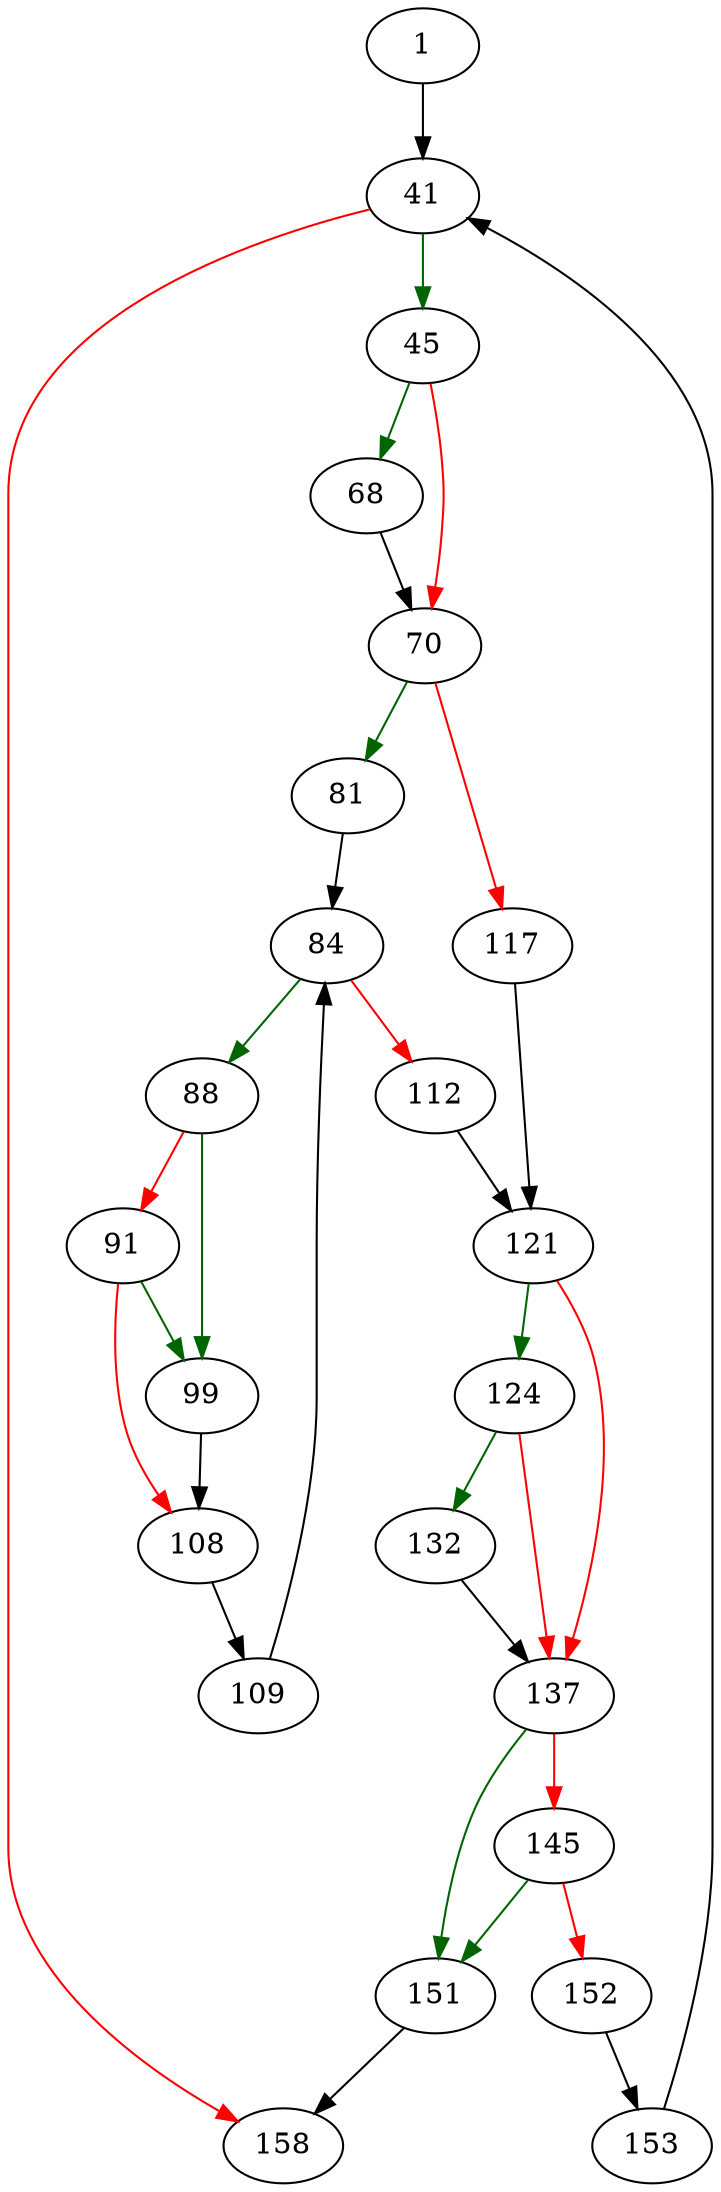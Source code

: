 strict digraph "whereLoopAddAll" {
	// Node definitions.
	1 [entry=true];
	41;
	45;
	158;
	68;
	70;
	81;
	117;
	84;
	88;
	112;
	99;
	91;
	108;
	109;
	121;
	124;
	137;
	132;
	151;
	145;
	152;
	153;

	// Edge definitions.
	1 -> 41;
	41 -> 45 [
		color=darkgreen
		cond=true
	];
	41 -> 158 [
		color=red
		cond=false
	];
	45 -> 68 [
		color=darkgreen
		cond=true
	];
	45 -> 70 [
		color=red
		cond=false
	];
	68 -> 70;
	70 -> 81 [
		color=darkgreen
		cond=true
	];
	70 -> 117 [
		color=red
		cond=false
	];
	81 -> 84;
	117 -> 121;
	84 -> 88 [
		color=darkgreen
		cond=true
	];
	84 -> 112 [
		color=red
		cond=false
	];
	88 -> 99 [
		color=darkgreen
		cond=true
	];
	88 -> 91 [
		color=red
		cond=false
	];
	112 -> 121;
	99 -> 108;
	91 -> 99 [
		color=darkgreen
		cond=true
	];
	91 -> 108 [
		color=red
		cond=false
	];
	108 -> 109;
	109 -> 84;
	121 -> 124 [
		color=darkgreen
		cond=true
	];
	121 -> 137 [
		color=red
		cond=false
	];
	124 -> 137 [
		color=red
		cond=false
	];
	124 -> 132 [
		color=darkgreen
		cond=true
	];
	137 -> 151 [
		color=darkgreen
		cond=true
	];
	137 -> 145 [
		color=red
		cond=false
	];
	132 -> 137;
	151 -> 158;
	145 -> 151 [
		color=darkgreen
		cond=true
	];
	145 -> 152 [
		color=red
		cond=false
	];
	152 -> 153;
	153 -> 41;
}